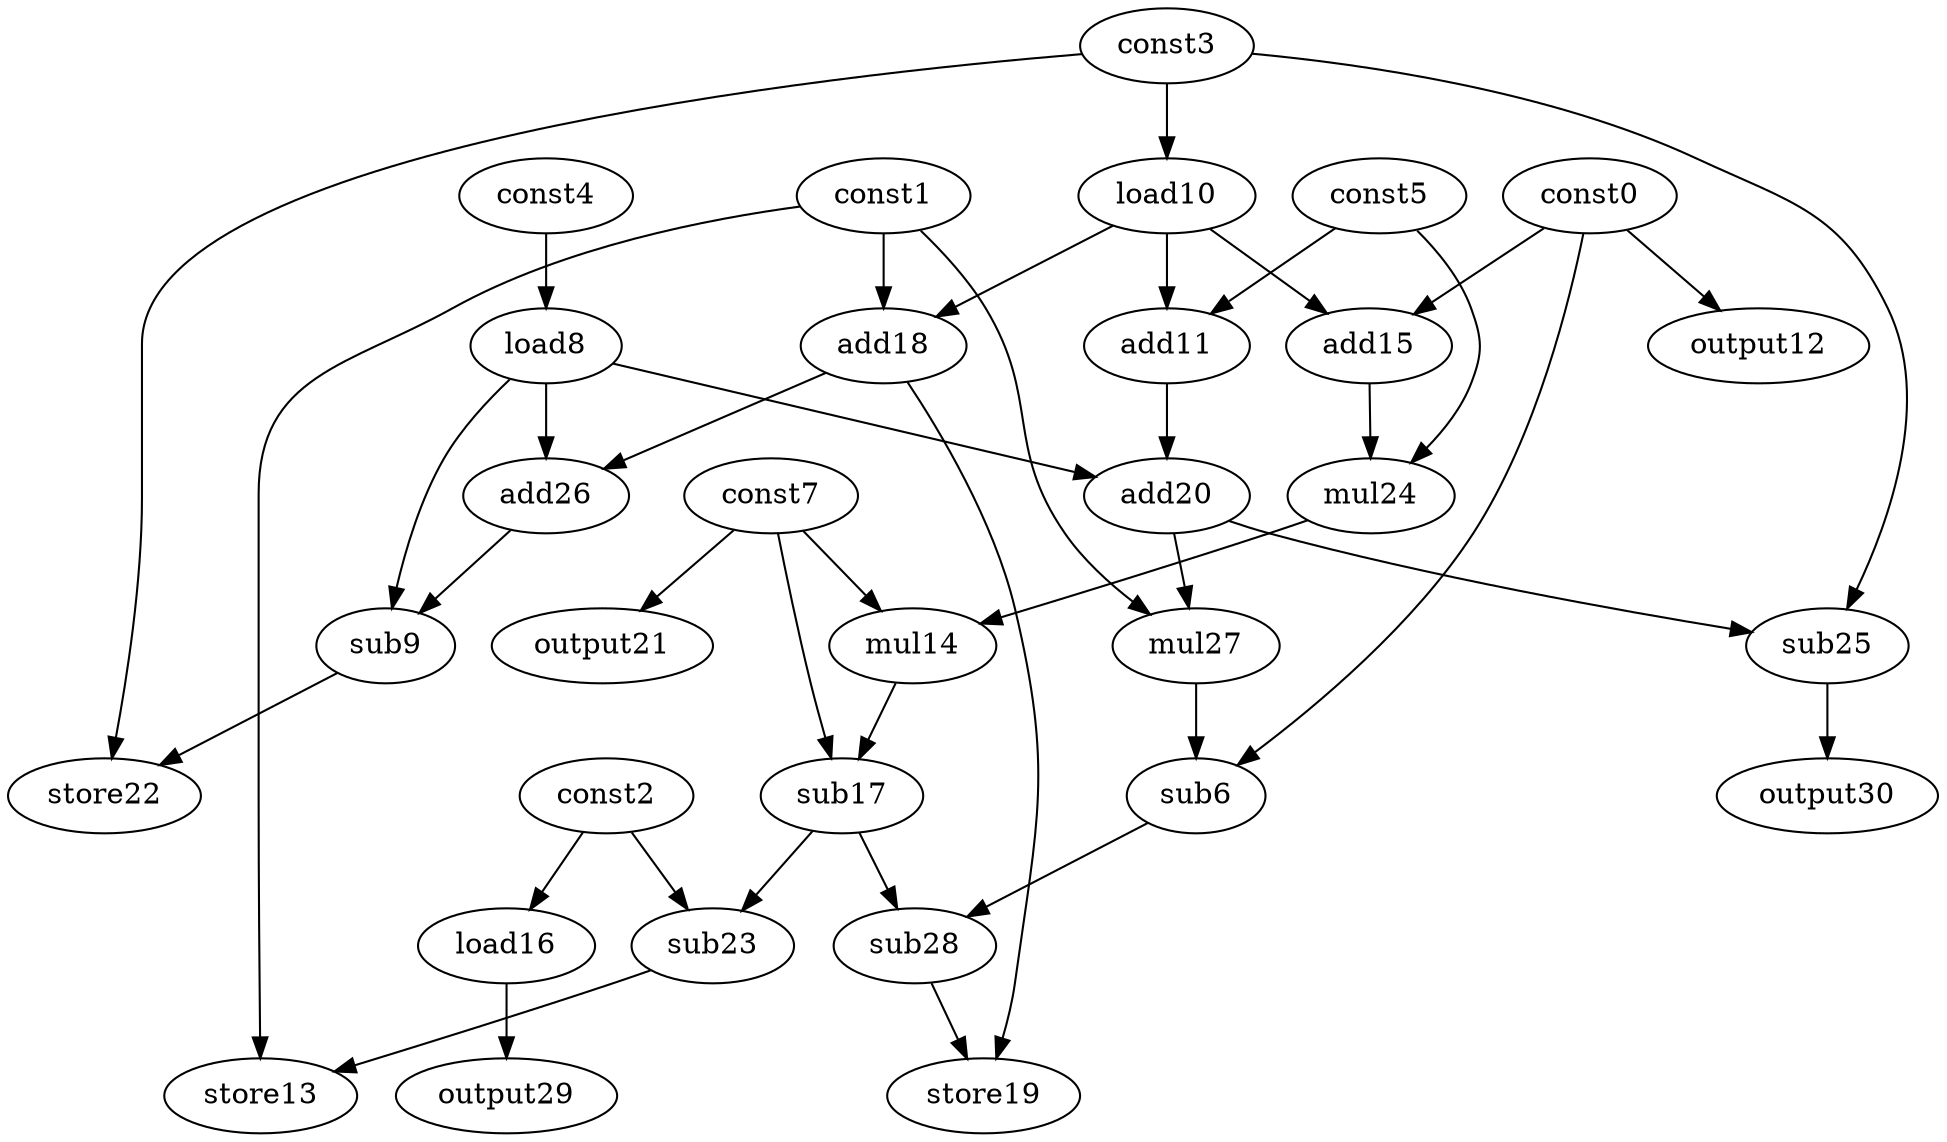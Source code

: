 digraph G { 
const0[opcode=const]; 
const1[opcode=const]; 
const2[opcode=const]; 
const3[opcode=const]; 
const4[opcode=const]; 
const5[opcode=const]; 
sub6[opcode=sub]; 
const7[opcode=const]; 
load8[opcode=load]; 
sub9[opcode=sub]; 
load10[opcode=load]; 
add11[opcode=add]; 
output12[opcode=output]; 
store13[opcode=store]; 
mul14[opcode=mul]; 
add15[opcode=add]; 
load16[opcode=load]; 
sub17[opcode=sub]; 
add18[opcode=add]; 
store19[opcode=store]; 
add20[opcode=add]; 
output21[opcode=output]; 
store22[opcode=store]; 
sub23[opcode=sub]; 
mul24[opcode=mul]; 
sub25[opcode=sub]; 
add26[opcode=add]; 
mul27[opcode=mul]; 
sub28[opcode=sub]; 
output29[opcode=output]; 
output30[opcode=output]; 
const4->load8[operand=0];
const3->load10[operand=0];
const0->output12[operand=0];
const2->load16[operand=0];
const7->output21[operand=0];
load10->add11[operand=0];
const5->add11[operand=1];
const0->add15[operand=0];
load10->add15[operand=1];
const1->add18[operand=0];
load10->add18[operand=1];
load16->output29[operand=0];
load8->add20[operand=0];
add11->add20[operand=1];
const5->mul24[operand=0];
add15->mul24[operand=1];
load8->add26[operand=0];
add18->add26[operand=1];
load8->sub9[operand=0];
add26->sub9[operand=1];
mul24->mul14[operand=0];
const7->mul14[operand=1];
const3->sub25[operand=0];
add20->sub25[operand=1];
const1->mul27[operand=0];
add20->mul27[operand=1];
const0->sub6[operand=0];
mul27->sub6[operand=1];
mul14->sub17[operand=0];
const7->sub17[operand=1];
sub9->store22[operand=0];
const3->store22[operand=1];
sub25->output30[operand=0];
sub17->sub23[operand=0];
const2->sub23[operand=1];
sub17->sub28[operand=0];
sub6->sub28[operand=1];
const1->store13[operand=0];
sub23->store13[operand=1];
add18->store19[operand=0];
sub28->store19[operand=1];
}
